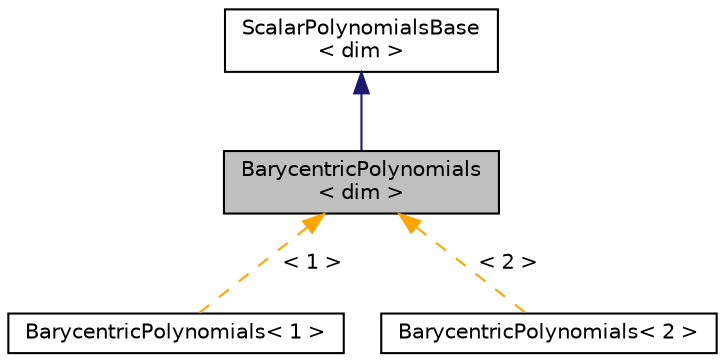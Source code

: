 digraph "BarycentricPolynomials&lt; dim &gt;"
{
 // LATEX_PDF_SIZE
  edge [fontname="Helvetica",fontsize="10",labelfontname="Helvetica",labelfontsize="10"];
  node [fontname="Helvetica",fontsize="10",shape=record];
  Node1 [label="BarycentricPolynomials\l\< dim \>",height=0.2,width=0.4,color="black", fillcolor="grey75", style="filled", fontcolor="black",tooltip=" "];
  Node2 -> Node1 [dir="back",color="midnightblue",fontsize="10",style="solid",fontname="Helvetica"];
  Node2 [label="ScalarPolynomialsBase\l\< dim \>",height=0.2,width=0.4,color="black", fillcolor="white", style="filled",URL="$classScalarPolynomialsBase_3_01dim_01_4.html",tooltip=" "];
  Node1 -> Node3 [dir="back",color="orange",fontsize="10",style="dashed",label=" \< 1 \>" ,fontname="Helvetica"];
  Node3 [label="BarycentricPolynomials\< 1 \>",height=0.2,width=0.4,color="black", fillcolor="white", style="filled",URL="$classBarycentricPolynomials.html",tooltip=" "];
  Node1 -> Node4 [dir="back",color="orange",fontsize="10",style="dashed",label=" \< 2 \>" ,fontname="Helvetica"];
  Node4 [label="BarycentricPolynomials\< 2 \>",height=0.2,width=0.4,color="black", fillcolor="white", style="filled",URL="$classBarycentricPolynomials.html",tooltip=" "];
}
